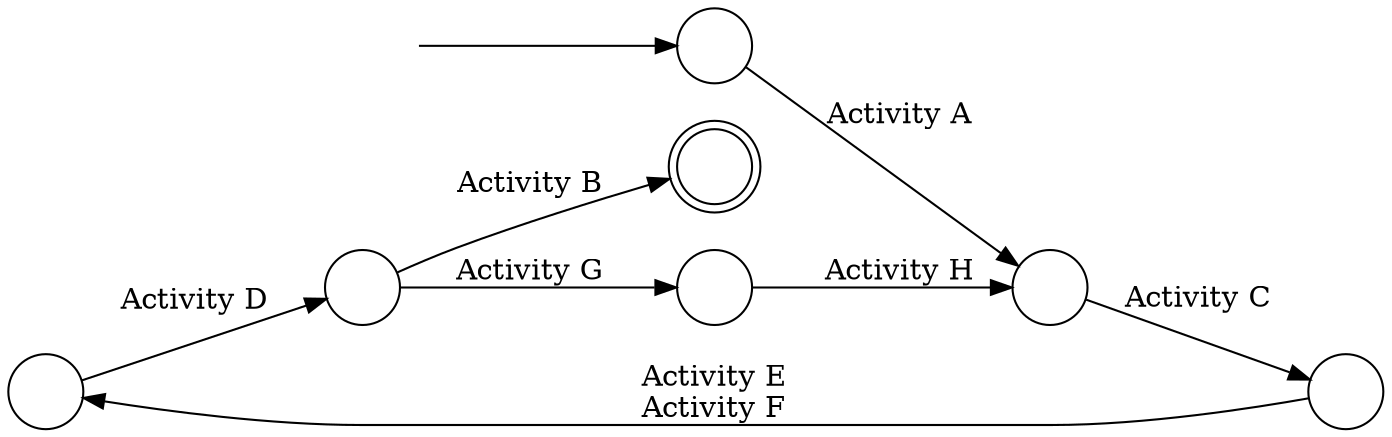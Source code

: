 digraph Automaton {
  rankdir = LR;
  0 [shape=circle,label=""];
  0 -> 1 [label="Activity D"]
  1 [shape=circle,label=""];
  1 -> 6 [label="Activity G"]
  1 -> 5 [label="Activity B"]
  2 [shape=circle,label=""];
  2 -> 0 [label="Activity E\nActivity F"]
  3 [shape=circle,label=""];
  3 -> 2 [label="Activity C"]
  4 [shape=circle,label=""];
  initial [shape=plaintext,label=""];
  initial -> 4
  4 -> 3 [label="Activity A"]
  5 [shape=doublecircle,label=""];
  6 [shape=circle,label=""];
  6 -> 3 [label="Activity H"]
}
